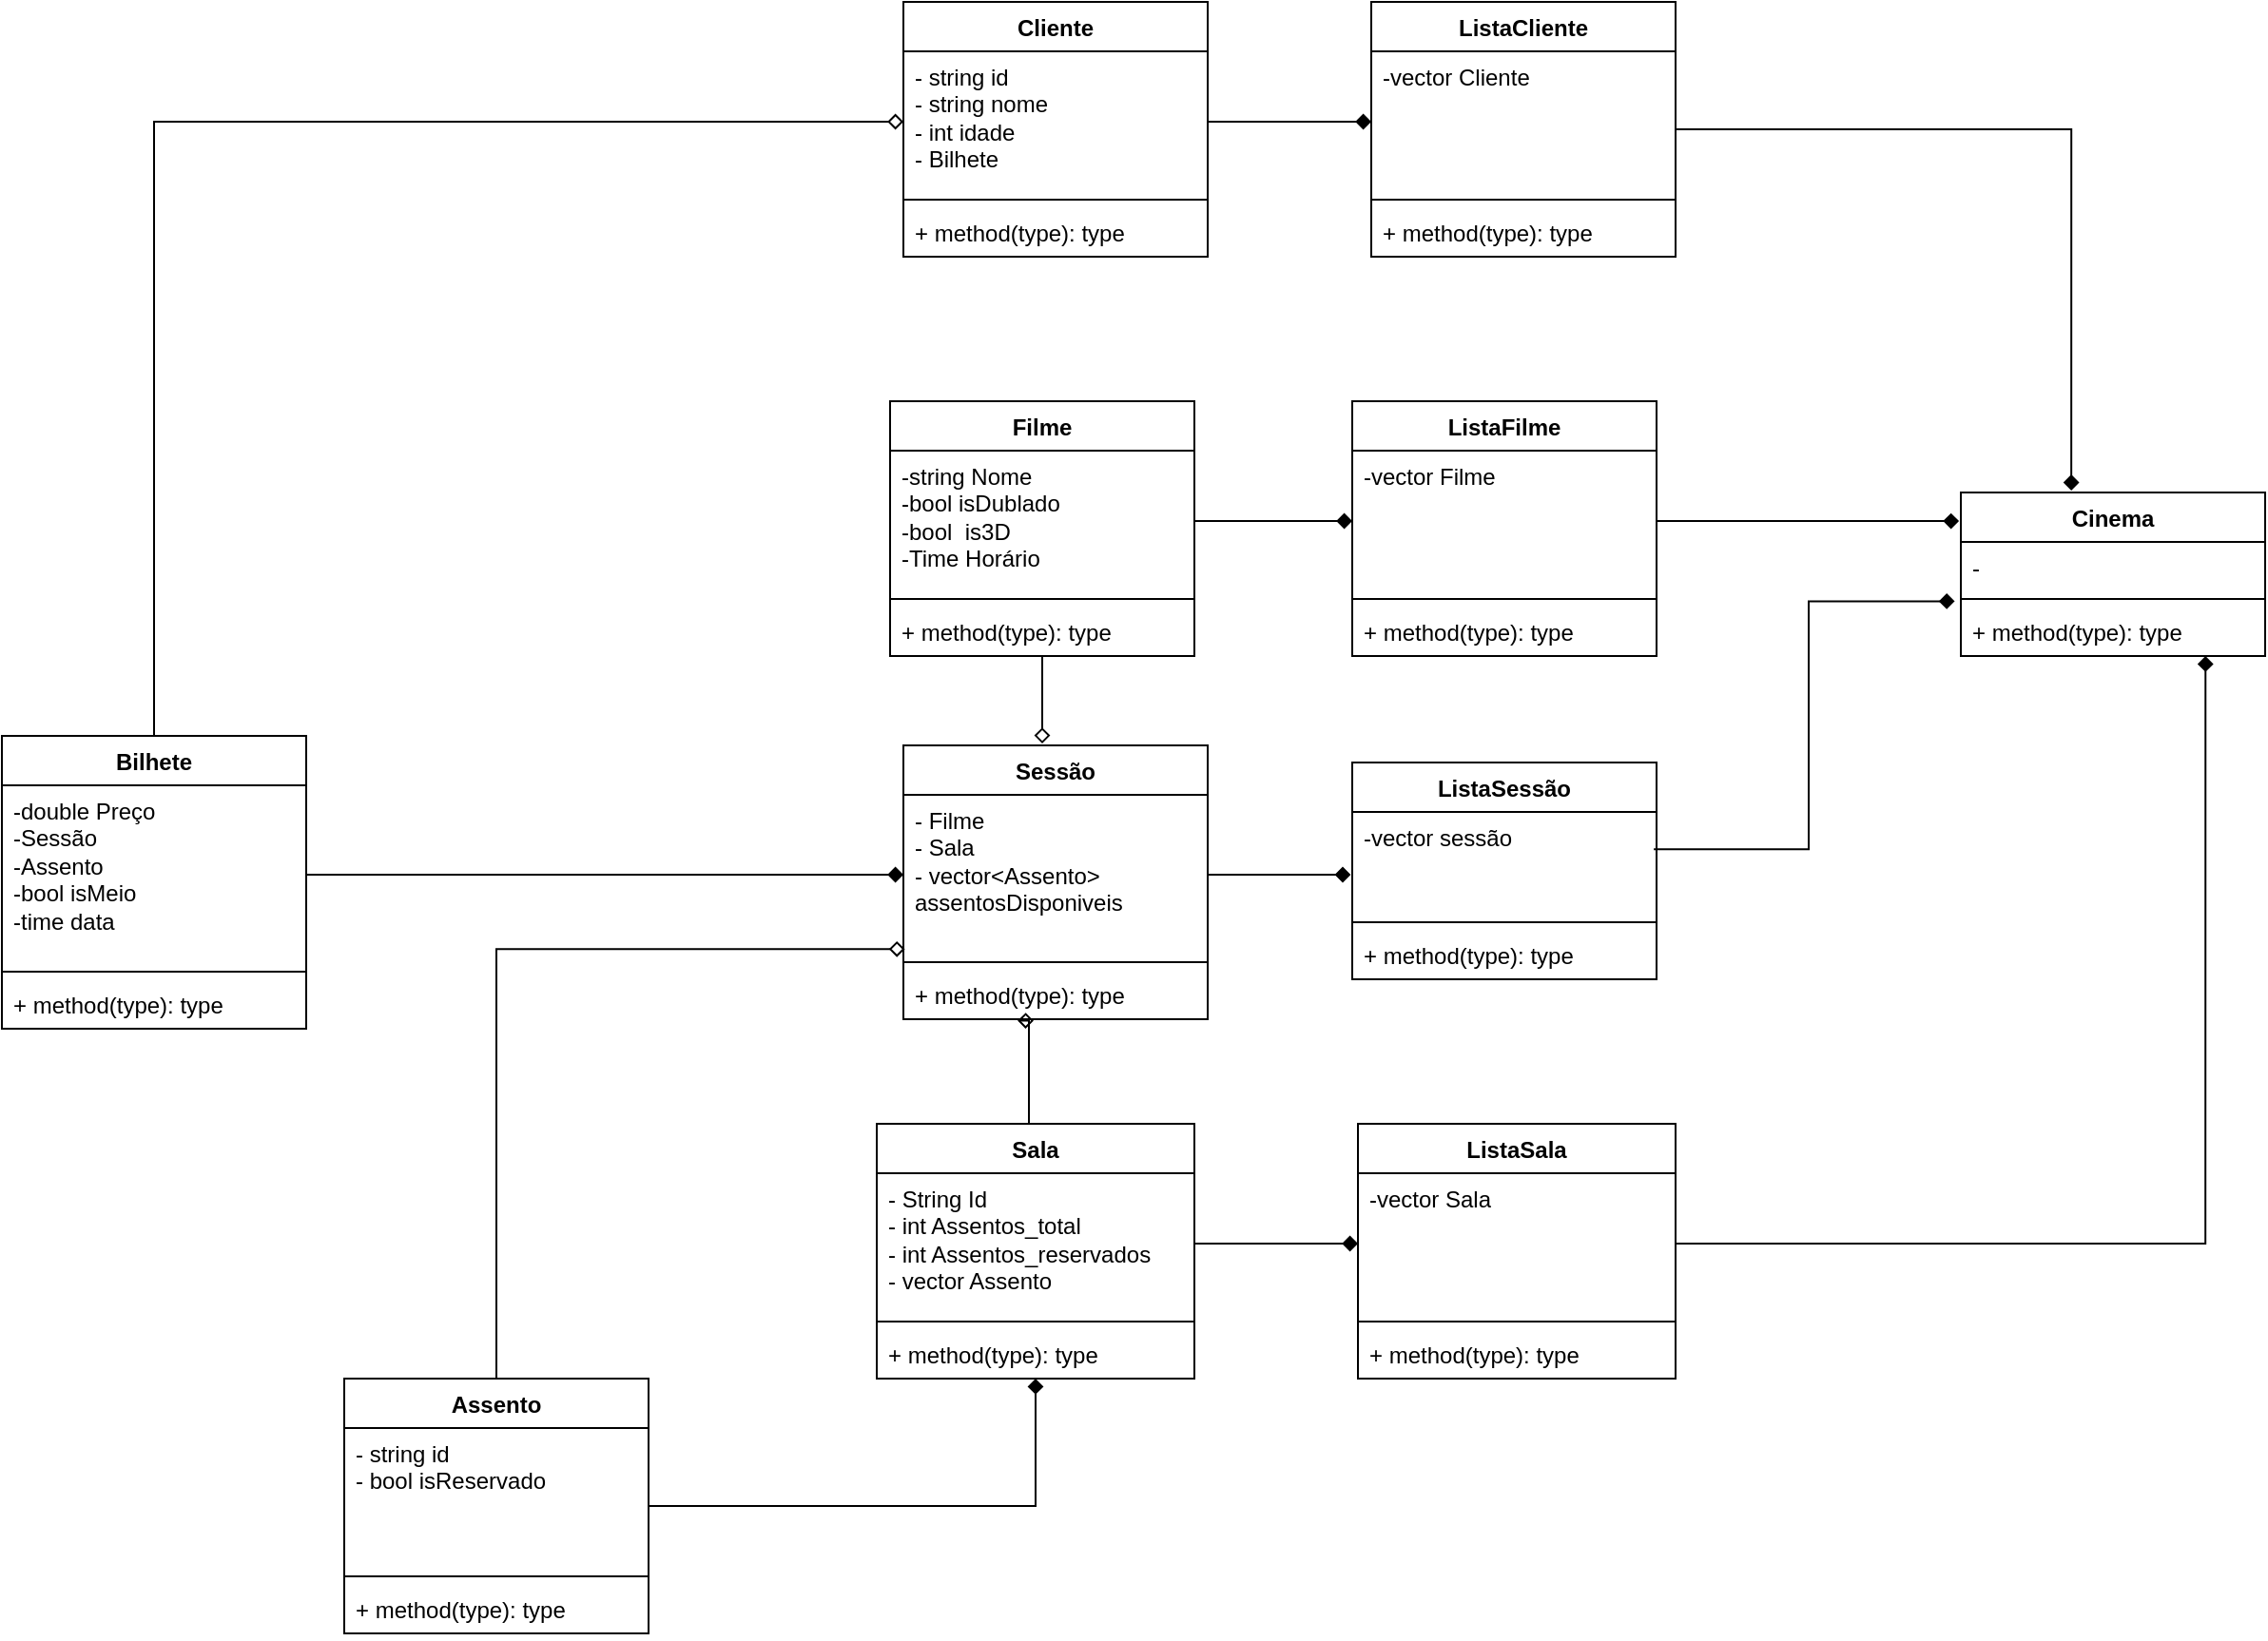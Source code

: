 <mxfile version="21.2.7" type="github">
  <diagram id="C5RBs43oDa-KdzZeNtuy" name="Page-1">
    <mxGraphModel dx="1899" dy="2384" grid="1" gridSize="10" guides="1" tooltips="1" connect="1" arrows="1" fold="1" page="1" pageScale="1" pageWidth="827" pageHeight="1169" math="0" shadow="0">
      <root>
        <mxCell id="WIyWlLk6GJQsqaUBKTNV-0" />
        <mxCell id="WIyWlLk6GJQsqaUBKTNV-1" parent="WIyWlLk6GJQsqaUBKTNV-0" />
        <mxCell id="yS6cddANVs2h5f-Jkvrk-0" value="Cinema" style="swimlane;fontStyle=1;align=center;verticalAlign=top;childLayout=stackLayout;horizontal=1;startSize=26;horizontalStack=0;resizeParent=1;resizeParentMax=0;resizeLast=0;collapsible=1;marginBottom=0;whiteSpace=wrap;html=1;" parent="WIyWlLk6GJQsqaUBKTNV-1" vertex="1">
          <mxGeometry x="1050" y="138" width="160" height="86" as="geometry" />
        </mxCell>
        <mxCell id="yS6cddANVs2h5f-Jkvrk-1" value="-" style="text;strokeColor=none;fillColor=none;align=left;verticalAlign=top;spacingLeft=4;spacingRight=4;overflow=hidden;rotatable=0;points=[[0,0.5],[1,0.5]];portConstraint=eastwest;whiteSpace=wrap;html=1;" parent="yS6cddANVs2h5f-Jkvrk-0" vertex="1">
          <mxGeometry y="26" width="160" height="26" as="geometry" />
        </mxCell>
        <mxCell id="yS6cddANVs2h5f-Jkvrk-2" value="" style="line;strokeWidth=1;fillColor=none;align=left;verticalAlign=middle;spacingTop=-1;spacingLeft=3;spacingRight=3;rotatable=0;labelPosition=right;points=[];portConstraint=eastwest;strokeColor=inherit;" parent="yS6cddANVs2h5f-Jkvrk-0" vertex="1">
          <mxGeometry y="52" width="160" height="8" as="geometry" />
        </mxCell>
        <mxCell id="yS6cddANVs2h5f-Jkvrk-3" value="+ method(type): type" style="text;strokeColor=none;fillColor=none;align=left;verticalAlign=top;spacingLeft=4;spacingRight=4;overflow=hidden;rotatable=0;points=[[0,0.5],[1,0.5]];portConstraint=eastwest;whiteSpace=wrap;html=1;" parent="yS6cddANVs2h5f-Jkvrk-0" vertex="1">
          <mxGeometry y="60" width="160" height="26" as="geometry" />
        </mxCell>
        <mxCell id="PjCwP9OtTz2GmSXgC4Xh-1" style="edgeStyle=orthogonalEdgeStyle;rounded=0;orthogonalLoop=1;jettySize=auto;html=1;entryX=0;entryY=0.5;entryDx=0;entryDy=0;endArrow=diamond;endFill=0;" edge="1" parent="WIyWlLk6GJQsqaUBKTNV-1" source="yS6cddANVs2h5f-Jkvrk-9" target="yS6cddANVs2h5f-Jkvrk-14">
          <mxGeometry relative="1" as="geometry" />
        </mxCell>
        <mxCell id="yS6cddANVs2h5f-Jkvrk-9" value="Bilhete" style="swimlane;fontStyle=1;align=center;verticalAlign=top;childLayout=stackLayout;horizontal=1;startSize=26;horizontalStack=0;resizeParent=1;resizeParentMax=0;resizeLast=0;collapsible=1;marginBottom=0;whiteSpace=wrap;html=1;" parent="WIyWlLk6GJQsqaUBKTNV-1" vertex="1">
          <mxGeometry x="20" y="266" width="160" height="154" as="geometry" />
        </mxCell>
        <mxCell id="yS6cddANVs2h5f-Jkvrk-10" value="-double Preço&lt;br&gt;&lt;div&gt;-Sessão&lt;/div&gt;&lt;div&gt;-Assento&lt;br&gt;&lt;/div&gt;&lt;div&gt;-bool isMeio&lt;/div&gt;&lt;div&gt;-time data&lt;br&gt;&lt;/div&gt;" style="text;strokeColor=none;fillColor=none;align=left;verticalAlign=top;spacingLeft=4;spacingRight=4;overflow=hidden;rotatable=0;points=[[0,0.5],[1,0.5]];portConstraint=eastwest;whiteSpace=wrap;html=1;" parent="yS6cddANVs2h5f-Jkvrk-9" vertex="1">
          <mxGeometry y="26" width="160" height="94" as="geometry" />
        </mxCell>
        <mxCell id="yS6cddANVs2h5f-Jkvrk-11" value="" style="line;strokeWidth=1;fillColor=none;align=left;verticalAlign=middle;spacingTop=-1;spacingLeft=3;spacingRight=3;rotatable=0;labelPosition=right;points=[];portConstraint=eastwest;strokeColor=inherit;" parent="yS6cddANVs2h5f-Jkvrk-9" vertex="1">
          <mxGeometry y="120" width="160" height="8" as="geometry" />
        </mxCell>
        <mxCell id="yS6cddANVs2h5f-Jkvrk-12" value="+ method(type): type" style="text;strokeColor=none;fillColor=none;align=left;verticalAlign=top;spacingLeft=4;spacingRight=4;overflow=hidden;rotatable=0;points=[[0,0.5],[1,0.5]];portConstraint=eastwest;whiteSpace=wrap;html=1;" parent="yS6cddANVs2h5f-Jkvrk-9" vertex="1">
          <mxGeometry y="128" width="160" height="26" as="geometry" />
        </mxCell>
        <mxCell id="yS6cddANVs2h5f-Jkvrk-13" value="Cliente" style="swimlane;fontStyle=1;align=center;verticalAlign=top;childLayout=stackLayout;horizontal=1;startSize=26;horizontalStack=0;resizeParent=1;resizeParentMax=0;resizeLast=0;collapsible=1;marginBottom=0;whiteSpace=wrap;html=1;" parent="WIyWlLk6GJQsqaUBKTNV-1" vertex="1">
          <mxGeometry x="494" y="-120" width="160" height="134" as="geometry" />
        </mxCell>
        <mxCell id="yS6cddANVs2h5f-Jkvrk-14" value="&lt;div&gt;- string id&lt;/div&gt;&lt;div&gt;- string nome&lt;/div&gt;&lt;div&gt;- int idade&lt;/div&gt;&lt;div&gt;- Bilhete&lt;br&gt;&lt;/div&gt;" style="text;strokeColor=none;fillColor=none;align=left;verticalAlign=top;spacingLeft=4;spacingRight=4;overflow=hidden;rotatable=0;points=[[0,0.5],[1,0.5]];portConstraint=eastwest;whiteSpace=wrap;html=1;" parent="yS6cddANVs2h5f-Jkvrk-13" vertex="1">
          <mxGeometry y="26" width="160" height="74" as="geometry" />
        </mxCell>
        <mxCell id="yS6cddANVs2h5f-Jkvrk-15" value="" style="line;strokeWidth=1;fillColor=none;align=left;verticalAlign=middle;spacingTop=-1;spacingLeft=3;spacingRight=3;rotatable=0;labelPosition=right;points=[];portConstraint=eastwest;strokeColor=inherit;" parent="yS6cddANVs2h5f-Jkvrk-13" vertex="1">
          <mxGeometry y="100" width="160" height="8" as="geometry" />
        </mxCell>
        <mxCell id="yS6cddANVs2h5f-Jkvrk-16" value="+ method(type): type" style="text;strokeColor=none;fillColor=none;align=left;verticalAlign=top;spacingLeft=4;spacingRight=4;overflow=hidden;rotatable=0;points=[[0,0.5],[1,0.5]];portConstraint=eastwest;whiteSpace=wrap;html=1;" parent="yS6cddANVs2h5f-Jkvrk-13" vertex="1">
          <mxGeometry y="108" width="160" height="26" as="geometry" />
        </mxCell>
        <mxCell id="PjCwP9OtTz2GmSXgC4Xh-6" style="edgeStyle=orthogonalEdgeStyle;rounded=0;orthogonalLoop=1;jettySize=auto;html=1;endArrow=diamond;endFill=0;" edge="1" parent="WIyWlLk6GJQsqaUBKTNV-1" source="yS6cddANVs2h5f-Jkvrk-17">
          <mxGeometry relative="1" as="geometry">
            <mxPoint x="567" y="270" as="targetPoint" />
          </mxGeometry>
        </mxCell>
        <mxCell id="yS6cddANVs2h5f-Jkvrk-17" value="Filme" style="swimlane;fontStyle=1;align=center;verticalAlign=top;childLayout=stackLayout;horizontal=1;startSize=26;horizontalStack=0;resizeParent=1;resizeParentMax=0;resizeLast=0;collapsible=1;marginBottom=0;whiteSpace=wrap;html=1;" parent="WIyWlLk6GJQsqaUBKTNV-1" vertex="1">
          <mxGeometry x="487" y="90" width="160" height="134" as="geometry" />
        </mxCell>
        <mxCell id="yS6cddANVs2h5f-Jkvrk-18" value="-string Nome&lt;br&gt;-bool isDublado&lt;br&gt;-bool&amp;nbsp; is3D&lt;br&gt;-Time Horário" style="text;strokeColor=none;fillColor=none;align=left;verticalAlign=top;spacingLeft=4;spacingRight=4;overflow=hidden;rotatable=0;points=[[0,0.5],[1,0.5]];portConstraint=eastwest;whiteSpace=wrap;html=1;" parent="yS6cddANVs2h5f-Jkvrk-17" vertex="1">
          <mxGeometry y="26" width="160" height="74" as="geometry" />
        </mxCell>
        <mxCell id="yS6cddANVs2h5f-Jkvrk-19" value="" style="line;strokeWidth=1;fillColor=none;align=left;verticalAlign=middle;spacingTop=-1;spacingLeft=3;spacingRight=3;rotatable=0;labelPosition=right;points=[];portConstraint=eastwest;strokeColor=inherit;" parent="yS6cddANVs2h5f-Jkvrk-17" vertex="1">
          <mxGeometry y="100" width="160" height="8" as="geometry" />
        </mxCell>
        <mxCell id="yS6cddANVs2h5f-Jkvrk-20" value="+ method(type): type" style="text;strokeColor=none;fillColor=none;align=left;verticalAlign=top;spacingLeft=4;spacingRight=4;overflow=hidden;rotatable=0;points=[[0,0.5],[1,0.5]];portConstraint=eastwest;whiteSpace=wrap;html=1;" parent="yS6cddANVs2h5f-Jkvrk-17" vertex="1">
          <mxGeometry y="108" width="160" height="26" as="geometry" />
        </mxCell>
        <mxCell id="yS6cddANVs2h5f-Jkvrk-23" value="Sessão" style="swimlane;fontStyle=1;align=center;verticalAlign=top;childLayout=stackLayout;horizontal=1;startSize=26;horizontalStack=0;resizeParent=1;resizeParentMax=0;resizeLast=0;collapsible=1;marginBottom=0;whiteSpace=wrap;html=1;" parent="WIyWlLk6GJQsqaUBKTNV-1" vertex="1">
          <mxGeometry x="494" y="271" width="160" height="144" as="geometry" />
        </mxCell>
        <mxCell id="yS6cddANVs2h5f-Jkvrk-24" value="- Filme&lt;br&gt;- Sala&lt;br&gt;- vector&amp;lt;Assento&amp;gt; assentosDisponiveis" style="text;strokeColor=none;fillColor=none;align=left;verticalAlign=top;spacingLeft=4;spacingRight=4;overflow=hidden;rotatable=0;points=[[0,0.5],[1,0.5]];portConstraint=eastwest;whiteSpace=wrap;html=1;" parent="yS6cddANVs2h5f-Jkvrk-23" vertex="1">
          <mxGeometry y="26" width="160" height="84" as="geometry" />
        </mxCell>
        <mxCell id="yS6cddANVs2h5f-Jkvrk-25" value="" style="line;strokeWidth=1;fillColor=none;align=left;verticalAlign=middle;spacingTop=-1;spacingLeft=3;spacingRight=3;rotatable=0;labelPosition=right;points=[];portConstraint=eastwest;strokeColor=inherit;" parent="yS6cddANVs2h5f-Jkvrk-23" vertex="1">
          <mxGeometry y="110" width="160" height="8" as="geometry" />
        </mxCell>
        <mxCell id="yS6cddANVs2h5f-Jkvrk-26" value="+ method(type): type" style="text;strokeColor=none;fillColor=none;align=left;verticalAlign=top;spacingLeft=4;spacingRight=4;overflow=hidden;rotatable=0;points=[[0,0.5],[1,0.5]];portConstraint=eastwest;whiteSpace=wrap;html=1;" parent="yS6cddANVs2h5f-Jkvrk-23" vertex="1">
          <mxGeometry y="118" width="160" height="26" as="geometry" />
        </mxCell>
        <mxCell id="gPRzWrRu_efM5YnY7u7A-12" style="edgeStyle=orthogonalEdgeStyle;shape=connector;rounded=0;orthogonalLoop=1;jettySize=auto;html=1;entryX=0.5;entryY=1;entryDx=0;entryDy=0;labelBackgroundColor=default;strokeColor=default;fontFamily=Helvetica;fontSize=11;fontColor=default;endArrow=diamond;endFill=1;" parent="WIyWlLk6GJQsqaUBKTNV-1" source="yS6cddANVs2h5f-Jkvrk-30" target="gPRzWrRu_efM5YnY7u7A-0" edge="1">
          <mxGeometry relative="1" as="geometry" />
        </mxCell>
        <mxCell id="PjCwP9OtTz2GmSXgC4Xh-2" style="edgeStyle=orthogonalEdgeStyle;rounded=0;orthogonalLoop=1;jettySize=auto;html=1;entryX=0.005;entryY=0.966;entryDx=0;entryDy=0;entryPerimeter=0;endArrow=diamond;endFill=0;" edge="1" parent="WIyWlLk6GJQsqaUBKTNV-1" source="yS6cddANVs2h5f-Jkvrk-30" target="yS6cddANVs2h5f-Jkvrk-24">
          <mxGeometry relative="1" as="geometry" />
        </mxCell>
        <mxCell id="yS6cddANVs2h5f-Jkvrk-30" value="Assento" style="swimlane;fontStyle=1;align=center;verticalAlign=top;childLayout=stackLayout;horizontal=1;startSize=26;horizontalStack=0;resizeParent=1;resizeParentMax=0;resizeLast=0;collapsible=1;marginBottom=0;whiteSpace=wrap;html=1;" parent="WIyWlLk6GJQsqaUBKTNV-1" vertex="1">
          <mxGeometry x="200" y="604" width="160" height="134" as="geometry" />
        </mxCell>
        <mxCell id="yS6cddANVs2h5f-Jkvrk-31" value="&lt;div&gt;- string id&lt;/div&gt;&lt;div&gt;- bool isReservado&lt;br&gt;&lt;/div&gt;" style="text;strokeColor=none;fillColor=none;align=left;verticalAlign=top;spacingLeft=4;spacingRight=4;overflow=hidden;rotatable=0;points=[[0,0.5],[1,0.5]];portConstraint=eastwest;whiteSpace=wrap;html=1;" parent="yS6cddANVs2h5f-Jkvrk-30" vertex="1">
          <mxGeometry y="26" width="160" height="74" as="geometry" />
        </mxCell>
        <mxCell id="yS6cddANVs2h5f-Jkvrk-32" value="" style="line;strokeWidth=1;fillColor=none;align=left;verticalAlign=middle;spacingTop=-1;spacingLeft=3;spacingRight=3;rotatable=0;labelPosition=right;points=[];portConstraint=eastwest;strokeColor=inherit;" parent="yS6cddANVs2h5f-Jkvrk-30" vertex="1">
          <mxGeometry y="100" width="160" height="8" as="geometry" />
        </mxCell>
        <mxCell id="yS6cddANVs2h5f-Jkvrk-33" value="+ method(type): type" style="text;strokeColor=none;fillColor=none;align=left;verticalAlign=top;spacingLeft=4;spacingRight=4;overflow=hidden;rotatable=0;points=[[0,0.5],[1,0.5]];portConstraint=eastwest;whiteSpace=wrap;html=1;" parent="yS6cddANVs2h5f-Jkvrk-30" vertex="1">
          <mxGeometry y="108" width="160" height="26" as="geometry" />
        </mxCell>
        <mxCell id="PjCwP9OtTz2GmSXgC4Xh-3" style="edgeStyle=orthogonalEdgeStyle;rounded=0;orthogonalLoop=1;jettySize=auto;html=1;entryX=0.428;entryY=1.032;entryDx=0;entryDy=0;entryPerimeter=0;endArrow=diamond;endFill=0;" edge="1" parent="WIyWlLk6GJQsqaUBKTNV-1" source="gPRzWrRu_efM5YnY7u7A-0" target="yS6cddANVs2h5f-Jkvrk-26">
          <mxGeometry relative="1" as="geometry">
            <Array as="points">
              <mxPoint x="560" y="460" />
              <mxPoint x="560" y="460" />
            </Array>
          </mxGeometry>
        </mxCell>
        <mxCell id="gPRzWrRu_efM5YnY7u7A-0" value="Sala" style="swimlane;fontStyle=1;align=center;verticalAlign=top;childLayout=stackLayout;horizontal=1;startSize=26;horizontalStack=0;resizeParent=1;resizeParentMax=0;resizeLast=0;collapsible=1;marginBottom=0;whiteSpace=wrap;html=1;" parent="WIyWlLk6GJQsqaUBKTNV-1" vertex="1">
          <mxGeometry x="480" y="470" width="167" height="134" as="geometry" />
        </mxCell>
        <mxCell id="gPRzWrRu_efM5YnY7u7A-1" value="&lt;div&gt;- String Id&lt;/div&gt;&lt;div&gt;- int Assentos_total&lt;/div&gt;&lt;div&gt;- int Assentos_reservados&lt;/div&gt;&lt;div&gt;- vector Assento&lt;br&gt;&lt;/div&gt;" style="text;strokeColor=none;fillColor=none;align=left;verticalAlign=top;spacingLeft=4;spacingRight=4;overflow=hidden;rotatable=0;points=[[0,0.5],[1,0.5]];portConstraint=eastwest;whiteSpace=wrap;html=1;" parent="gPRzWrRu_efM5YnY7u7A-0" vertex="1">
          <mxGeometry y="26" width="167" height="74" as="geometry" />
        </mxCell>
        <mxCell id="gPRzWrRu_efM5YnY7u7A-2" value="" style="line;strokeWidth=1;fillColor=none;align=left;verticalAlign=middle;spacingTop=-1;spacingLeft=3;spacingRight=3;rotatable=0;labelPosition=right;points=[];portConstraint=eastwest;strokeColor=inherit;" parent="gPRzWrRu_efM5YnY7u7A-0" vertex="1">
          <mxGeometry y="100" width="167" height="8" as="geometry" />
        </mxCell>
        <mxCell id="gPRzWrRu_efM5YnY7u7A-3" value="+ method(type): type" style="text;strokeColor=none;fillColor=none;align=left;verticalAlign=top;spacingLeft=4;spacingRight=4;overflow=hidden;rotatable=0;points=[[0,0.5],[1,0.5]];portConstraint=eastwest;whiteSpace=wrap;html=1;" parent="gPRzWrRu_efM5YnY7u7A-0" vertex="1">
          <mxGeometry y="108" width="167" height="26" as="geometry" />
        </mxCell>
        <mxCell id="gPRzWrRu_efM5YnY7u7A-34" style="edgeStyle=orthogonalEdgeStyle;shape=connector;rounded=0;orthogonalLoop=1;jettySize=auto;html=1;entryX=0.363;entryY=-0.012;entryDx=0;entryDy=0;entryPerimeter=0;labelBackgroundColor=default;strokeColor=default;fontFamily=Helvetica;fontSize=11;fontColor=default;endArrow=diamond;endFill=1;" parent="WIyWlLk6GJQsqaUBKTNV-1" source="gPRzWrRu_efM5YnY7u7A-14" target="yS6cddANVs2h5f-Jkvrk-0" edge="1">
          <mxGeometry relative="1" as="geometry" />
        </mxCell>
        <mxCell id="gPRzWrRu_efM5YnY7u7A-14" value="ListaCliente" style="swimlane;fontStyle=1;align=center;verticalAlign=top;childLayout=stackLayout;horizontal=1;startSize=26;horizontalStack=0;resizeParent=1;resizeParentMax=0;resizeLast=0;collapsible=1;marginBottom=0;whiteSpace=wrap;html=1;" parent="WIyWlLk6GJQsqaUBKTNV-1" vertex="1">
          <mxGeometry x="740" y="-120" width="160" height="134" as="geometry" />
        </mxCell>
        <mxCell id="gPRzWrRu_efM5YnY7u7A-15" value="-vector Cliente" style="text;strokeColor=none;fillColor=none;align=left;verticalAlign=top;spacingLeft=4;spacingRight=4;overflow=hidden;rotatable=0;points=[[0,0.5],[1,0.5]];portConstraint=eastwest;whiteSpace=wrap;html=1;" parent="gPRzWrRu_efM5YnY7u7A-14" vertex="1">
          <mxGeometry y="26" width="160" height="74" as="geometry" />
        </mxCell>
        <mxCell id="gPRzWrRu_efM5YnY7u7A-16" value="" style="line;strokeWidth=1;fillColor=none;align=left;verticalAlign=middle;spacingTop=-1;spacingLeft=3;spacingRight=3;rotatable=0;labelPosition=right;points=[];portConstraint=eastwest;strokeColor=inherit;" parent="gPRzWrRu_efM5YnY7u7A-14" vertex="1">
          <mxGeometry y="100" width="160" height="8" as="geometry" />
        </mxCell>
        <mxCell id="gPRzWrRu_efM5YnY7u7A-17" value="+ method(type): type" style="text;strokeColor=none;fillColor=none;align=left;verticalAlign=top;spacingLeft=4;spacingRight=4;overflow=hidden;rotatable=0;points=[[0,0.5],[1,0.5]];portConstraint=eastwest;whiteSpace=wrap;html=1;" parent="gPRzWrRu_efM5YnY7u7A-14" vertex="1">
          <mxGeometry y="108" width="160" height="26" as="geometry" />
        </mxCell>
        <mxCell id="gPRzWrRu_efM5YnY7u7A-20" value="ListaFilme" style="swimlane;fontStyle=1;align=center;verticalAlign=top;childLayout=stackLayout;horizontal=1;startSize=26;horizontalStack=0;resizeParent=1;resizeParentMax=0;resizeLast=0;collapsible=1;marginBottom=0;whiteSpace=wrap;html=1;" parent="WIyWlLk6GJQsqaUBKTNV-1" vertex="1">
          <mxGeometry x="730" y="90" width="160" height="134" as="geometry" />
        </mxCell>
        <mxCell id="gPRzWrRu_efM5YnY7u7A-21" value="-vector Filme" style="text;strokeColor=none;fillColor=none;align=left;verticalAlign=top;spacingLeft=4;spacingRight=4;overflow=hidden;rotatable=0;points=[[0,0.5],[1,0.5]];portConstraint=eastwest;whiteSpace=wrap;html=1;" parent="gPRzWrRu_efM5YnY7u7A-20" vertex="1">
          <mxGeometry y="26" width="160" height="74" as="geometry" />
        </mxCell>
        <mxCell id="gPRzWrRu_efM5YnY7u7A-22" value="" style="line;strokeWidth=1;fillColor=none;align=left;verticalAlign=middle;spacingTop=-1;spacingLeft=3;spacingRight=3;rotatable=0;labelPosition=right;points=[];portConstraint=eastwest;strokeColor=inherit;" parent="gPRzWrRu_efM5YnY7u7A-20" vertex="1">
          <mxGeometry y="100" width="160" height="8" as="geometry" />
        </mxCell>
        <mxCell id="gPRzWrRu_efM5YnY7u7A-23" value="+ method(type): type" style="text;strokeColor=none;fillColor=none;align=left;verticalAlign=top;spacingLeft=4;spacingRight=4;overflow=hidden;rotatable=0;points=[[0,0.5],[1,0.5]];portConstraint=eastwest;whiteSpace=wrap;html=1;" parent="gPRzWrRu_efM5YnY7u7A-20" vertex="1">
          <mxGeometry y="108" width="160" height="26" as="geometry" />
        </mxCell>
        <mxCell id="gPRzWrRu_efM5YnY7u7A-25" style="edgeStyle=orthogonalEdgeStyle;shape=connector;rounded=0;orthogonalLoop=1;jettySize=auto;html=1;labelBackgroundColor=default;strokeColor=default;fontFamily=Helvetica;fontSize=11;fontColor=default;endArrow=diamond;endFill=1;" parent="WIyWlLk6GJQsqaUBKTNV-1" source="yS6cddANVs2h5f-Jkvrk-18" target="gPRzWrRu_efM5YnY7u7A-21" edge="1">
          <mxGeometry relative="1" as="geometry" />
        </mxCell>
        <mxCell id="gPRzWrRu_efM5YnY7u7A-26" value="ListaSala" style="swimlane;fontStyle=1;align=center;verticalAlign=top;childLayout=stackLayout;horizontal=1;startSize=26;horizontalStack=0;resizeParent=1;resizeParentMax=0;resizeLast=0;collapsible=1;marginBottom=0;whiteSpace=wrap;html=1;" parent="WIyWlLk6GJQsqaUBKTNV-1" vertex="1">
          <mxGeometry x="733" y="470" width="167" height="134" as="geometry" />
        </mxCell>
        <mxCell id="gPRzWrRu_efM5YnY7u7A-27" value="-vector Sala" style="text;strokeColor=none;fillColor=none;align=left;verticalAlign=top;spacingLeft=4;spacingRight=4;overflow=hidden;rotatable=0;points=[[0,0.5],[1,0.5]];portConstraint=eastwest;whiteSpace=wrap;html=1;" parent="gPRzWrRu_efM5YnY7u7A-26" vertex="1">
          <mxGeometry y="26" width="167" height="74" as="geometry" />
        </mxCell>
        <mxCell id="gPRzWrRu_efM5YnY7u7A-28" value="" style="line;strokeWidth=1;fillColor=none;align=left;verticalAlign=middle;spacingTop=-1;spacingLeft=3;spacingRight=3;rotatable=0;labelPosition=right;points=[];portConstraint=eastwest;strokeColor=inherit;" parent="gPRzWrRu_efM5YnY7u7A-26" vertex="1">
          <mxGeometry y="100" width="167" height="8" as="geometry" />
        </mxCell>
        <mxCell id="gPRzWrRu_efM5YnY7u7A-29" value="+ method(type): type" style="text;strokeColor=none;fillColor=none;align=left;verticalAlign=top;spacingLeft=4;spacingRight=4;overflow=hidden;rotatable=0;points=[[0,0.5],[1,0.5]];portConstraint=eastwest;whiteSpace=wrap;html=1;" parent="gPRzWrRu_efM5YnY7u7A-26" vertex="1">
          <mxGeometry y="108" width="167" height="26" as="geometry" />
        </mxCell>
        <mxCell id="gPRzWrRu_efM5YnY7u7A-30" style="edgeStyle=orthogonalEdgeStyle;shape=connector;rounded=0;orthogonalLoop=1;jettySize=auto;html=1;labelBackgroundColor=default;strokeColor=default;fontFamily=Helvetica;fontSize=11;fontColor=default;endArrow=diamond;endFill=1;" parent="WIyWlLk6GJQsqaUBKTNV-1" source="gPRzWrRu_efM5YnY7u7A-1" target="gPRzWrRu_efM5YnY7u7A-27" edge="1">
          <mxGeometry relative="1" as="geometry" />
        </mxCell>
        <mxCell id="gPRzWrRu_efM5YnY7u7A-31" style="edgeStyle=orthogonalEdgeStyle;shape=connector;rounded=0;orthogonalLoop=1;jettySize=auto;html=1;entryX=0;entryY=0.5;entryDx=0;entryDy=0;labelBackgroundColor=default;strokeColor=default;fontFamily=Helvetica;fontSize=11;fontColor=default;endArrow=diamond;endFill=1;" parent="WIyWlLk6GJQsqaUBKTNV-1" source="yS6cddANVs2h5f-Jkvrk-14" target="gPRzWrRu_efM5YnY7u7A-15" edge="1">
          <mxGeometry relative="1" as="geometry" />
        </mxCell>
        <mxCell id="PjCwP9OtTz2GmSXgC4Xh-4" style="edgeStyle=orthogonalEdgeStyle;rounded=0;orthogonalLoop=1;jettySize=auto;html=1;entryX=-0.02;entryY=-0.108;entryDx=0;entryDy=0;entryPerimeter=0;exitX=0.991;exitY=0.363;exitDx=0;exitDy=0;exitPerimeter=0;endArrow=diamond;endFill=1;" edge="1" parent="WIyWlLk6GJQsqaUBKTNV-1" source="gPRzWrRu_efM5YnY7u7A-36" target="yS6cddANVs2h5f-Jkvrk-3">
          <mxGeometry relative="1" as="geometry">
            <mxPoint x="1180" y="240" as="targetPoint" />
          </mxGeometry>
        </mxCell>
        <mxCell id="gPRzWrRu_efM5YnY7u7A-35" value="ListaSessão" style="swimlane;fontStyle=1;align=center;verticalAlign=top;childLayout=stackLayout;horizontal=1;startSize=26;horizontalStack=0;resizeParent=1;resizeParentMax=0;resizeLast=0;collapsible=1;marginBottom=0;whiteSpace=wrap;html=1;" parent="WIyWlLk6GJQsqaUBKTNV-1" vertex="1">
          <mxGeometry x="730" y="280" width="160" height="114" as="geometry" />
        </mxCell>
        <mxCell id="gPRzWrRu_efM5YnY7u7A-36" value="-vector sessão" style="text;strokeColor=none;fillColor=none;align=left;verticalAlign=top;spacingLeft=4;spacingRight=4;overflow=hidden;rotatable=0;points=[[0,0.5],[1,0.5]];portConstraint=eastwest;whiteSpace=wrap;html=1;" parent="gPRzWrRu_efM5YnY7u7A-35" vertex="1">
          <mxGeometry y="26" width="160" height="54" as="geometry" />
        </mxCell>
        <mxCell id="gPRzWrRu_efM5YnY7u7A-37" value="" style="line;strokeWidth=1;fillColor=none;align=left;verticalAlign=middle;spacingTop=-1;spacingLeft=3;spacingRight=3;rotatable=0;labelPosition=right;points=[];portConstraint=eastwest;strokeColor=inherit;" parent="gPRzWrRu_efM5YnY7u7A-35" vertex="1">
          <mxGeometry y="80" width="160" height="8" as="geometry" />
        </mxCell>
        <mxCell id="gPRzWrRu_efM5YnY7u7A-38" value="+ method(type): type" style="text;strokeColor=none;fillColor=none;align=left;verticalAlign=top;spacingLeft=4;spacingRight=4;overflow=hidden;rotatable=0;points=[[0,0.5],[1,0.5]];portConstraint=eastwest;whiteSpace=wrap;html=1;" parent="gPRzWrRu_efM5YnY7u7A-35" vertex="1">
          <mxGeometry y="88" width="160" height="26" as="geometry" />
        </mxCell>
        <mxCell id="PjCwP9OtTz2GmSXgC4Xh-0" style="edgeStyle=orthogonalEdgeStyle;rounded=0;orthogonalLoop=1;jettySize=auto;html=1;entryX=0;entryY=0.5;entryDx=0;entryDy=0;endArrow=diamond;endFill=1;" edge="1" parent="WIyWlLk6GJQsqaUBKTNV-1" source="yS6cddANVs2h5f-Jkvrk-10" target="yS6cddANVs2h5f-Jkvrk-24">
          <mxGeometry relative="1" as="geometry" />
        </mxCell>
        <mxCell id="PjCwP9OtTz2GmSXgC4Xh-5" style="edgeStyle=orthogonalEdgeStyle;rounded=0;orthogonalLoop=1;jettySize=auto;html=1;entryX=0.804;entryY=1;entryDx=0;entryDy=0;endArrow=diamond;endFill=1;entryPerimeter=0;" edge="1" parent="WIyWlLk6GJQsqaUBKTNV-1" source="gPRzWrRu_efM5YnY7u7A-27" target="yS6cddANVs2h5f-Jkvrk-3">
          <mxGeometry relative="1" as="geometry" />
        </mxCell>
        <mxCell id="PjCwP9OtTz2GmSXgC4Xh-8" style="edgeStyle=orthogonalEdgeStyle;rounded=0;orthogonalLoop=1;jettySize=auto;html=1;entryX=-0.006;entryY=0.175;entryDx=0;entryDy=0;entryPerimeter=0;endArrow=diamond;endFill=1;" edge="1" parent="WIyWlLk6GJQsqaUBKTNV-1" source="gPRzWrRu_efM5YnY7u7A-21" target="yS6cddANVs2h5f-Jkvrk-0">
          <mxGeometry relative="1" as="geometry" />
        </mxCell>
        <mxCell id="PjCwP9OtTz2GmSXgC4Xh-9" style="edgeStyle=orthogonalEdgeStyle;rounded=0;orthogonalLoop=1;jettySize=auto;html=1;entryX=-0.005;entryY=0.611;entryDx=0;entryDy=0;entryPerimeter=0;endArrow=diamond;endFill=1;" edge="1" parent="WIyWlLk6GJQsqaUBKTNV-1" source="yS6cddANVs2h5f-Jkvrk-24" target="gPRzWrRu_efM5YnY7u7A-36">
          <mxGeometry relative="1" as="geometry" />
        </mxCell>
      </root>
    </mxGraphModel>
  </diagram>
</mxfile>

